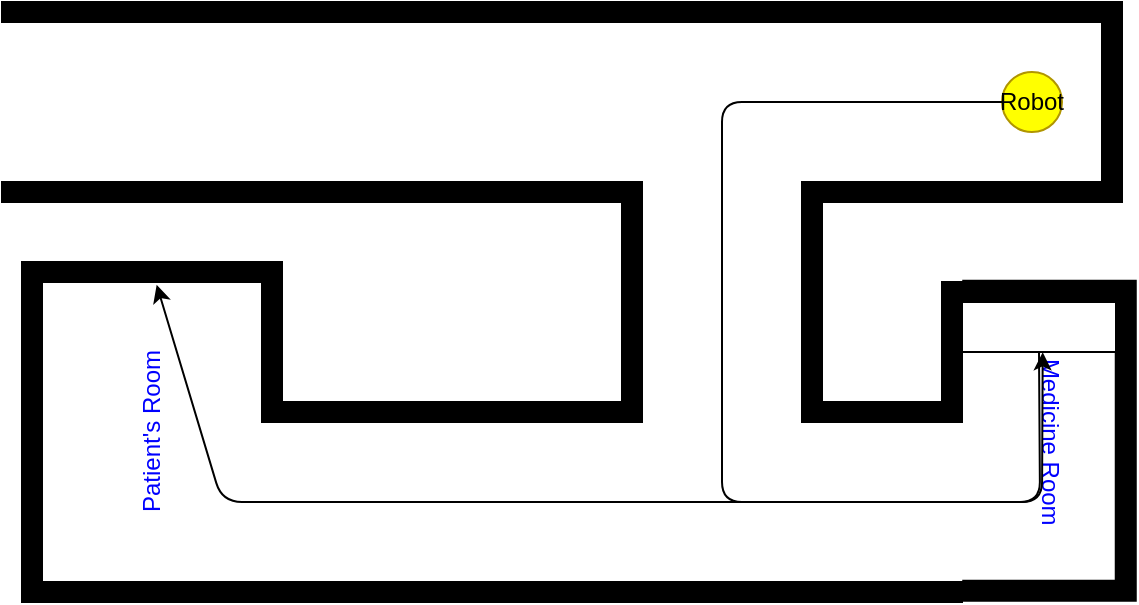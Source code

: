 <mxfile version="13.3.5" type="device"><diagram id="Yp99EcE86TbjtTeTYBdj" name="Page-1"><mxGraphModel dx="1024" dy="592" grid="1" gridSize="10" guides="1" tooltips="1" connect="1" arrows="1" fold="1" page="1" pageScale="1" pageWidth="583" pageHeight="413" math="0" shadow="0"><root><mxCell id="0"/><mxCell id="1" parent="0"/><mxCell id="XaaZAw79OCWD7nJUf5TW-1" value="" style="verticalLabelPosition=bottom;html=1;verticalAlign=top;align=center;shape=mxgraph.floorplan.wallU;fillColor=#000000;rotation=90;" parent="1" vertex="1"><mxGeometry x="435" y="5" width="100" height="150" as="geometry"/></mxCell><mxCell id="XaaZAw79OCWD7nJUf5TW-2" value="&lt;font color=&quot;#0000ff&quot;&gt;Medicine Room&lt;/font&gt;" style="verticalLabelPosition=middle;html=1;verticalAlign=middle;align=center;shape=mxgraph.floorplan.wallU;fillColor=#000000;rotation=90;labelPosition=center;" parent="1" vertex="1"><mxGeometry x="443.75" y="206.25" width="160" height="86.25" as="geometry"/></mxCell><mxCell id="XaaZAw79OCWD7nJUf5TW-3" value="&lt;font color=&quot;#0000ff&quot;&gt;Patient's Room&lt;/font&gt;" style="verticalLabelPosition=middle;html=1;verticalAlign=middle;align=center;shape=mxgraph.floorplan.wallU;fillColor=#000000;rotation=-90;labelPosition=center;horizontal=1;textDirection=rtl;" parent="1" vertex="1"><mxGeometry x="-10" y="180" width="170" height="130" as="geometry"/></mxCell><object label="&lt;font color=&quot;#000000&quot;&gt;Robot&lt;/font&gt;" type="robot" id="XaaZAw79OCWD7nJUf5TW-4"><mxCell style="ellipse;whiteSpace=wrap;html=1;aspect=fixed;strokeColor=#B09500;fontColor=#ffffff;fillColor=#FFFF00;" parent="1" vertex="1"><mxGeometry x="500" y="65" width="30" height="30" as="geometry"/></mxCell></object><mxCell id="XaaZAw79OCWD7nJUf5TW-5" value="" style="verticalLabelPosition=bottom;html=1;verticalAlign=top;align=center;shape=mxgraph.floorplan.wall;fillColor=#000000;direction=south;" parent="1" vertex="1"><mxGeometry x="400" y="120" width="10" height="120" as="geometry"/></mxCell><mxCell id="XaaZAw79OCWD7nJUf5TW-6" value="" style="verticalLabelPosition=bottom;html=1;verticalAlign=top;align=center;shape=mxgraph.floorplan.wall;fillColor=#000000;direction=west;" parent="1" vertex="1"><mxGeometry y="30" width="410" height="10" as="geometry"/></mxCell><mxCell id="XaaZAw79OCWD7nJUf5TW-7" value="" style="verticalLabelPosition=bottom;html=1;verticalAlign=top;align=center;shape=mxgraph.floorplan.wall;fillColor=#000000;direction=south;" parent="1" vertex="1"><mxGeometry x="310" y="120" width="10" height="120" as="geometry"/></mxCell><mxCell id="XaaZAw79OCWD7nJUf5TW-8" value="" style="verticalLabelPosition=bottom;html=1;verticalAlign=top;align=center;shape=mxgraph.floorplan.wall;fillColor=#000000;direction=west;" parent="1" vertex="1"><mxGeometry y="120" width="310" height="10" as="geometry"/></mxCell><mxCell id="XaaZAw79OCWD7nJUf5TW-9" value="" style="verticalLabelPosition=bottom;html=1;verticalAlign=top;align=center;shape=mxgraph.floorplan.wall;fillColor=#000000;direction=west;" parent="1" vertex="1"><mxGeometry x="140" y="230" width="170" height="10" as="geometry"/></mxCell><mxCell id="XaaZAw79OCWD7nJUf5TW-10" value="" style="verticalLabelPosition=bottom;html=1;verticalAlign=top;align=center;shape=mxgraph.floorplan.wall;fillColor=#000000;direction=south;" parent="1" vertex="1"><mxGeometry x="130" y="170" width="10" height="70" as="geometry"/></mxCell><mxCell id="XaaZAw79OCWD7nJUf5TW-11" value="" style="verticalLabelPosition=bottom;html=1;verticalAlign=top;align=center;shape=mxgraph.floorplan.wall;fillColor=#000000;direction=south;" parent="1" vertex="1"><mxGeometry x="470" y="170" width="10" height="70" as="geometry"/></mxCell><mxCell id="XaaZAw79OCWD7nJUf5TW-12" value="" style="verticalLabelPosition=bottom;html=1;verticalAlign=top;align=center;shape=mxgraph.floorplan.wall;fillColor=#000000;direction=west;" parent="1" vertex="1"><mxGeometry x="410" y="230" width="60" height="10" as="geometry"/></mxCell><mxCell id="XaaZAw79OCWD7nJUf5TW-13" value="" style="verticalLabelPosition=bottom;html=1;verticalAlign=top;align=center;shape=mxgraph.floorplan.wall;fillColor=#000000;direction=west;" parent="1" vertex="1"><mxGeometry x="140" y="320" width="340" height="10" as="geometry"/></mxCell><object label="" type="map-path" key="startToMedicine" origin="XaaZAw79OCWD7nJUf5TW-4" id="Y7Bzf0jI6VJ8z7jc9NQ7-1"><mxCell style="endArrow=classic;html=1;exitX=0;exitY=0.5;exitDx=0;exitDy=0;entryX=0.524;entryY=1.005;entryDx=0;entryDy=0;entryPerimeter=0;" parent="1" source="XaaZAw79OCWD7nJUf5TW-4" target="Y7Bzf0jI6VJ8z7jc9NQ7-2" edge="1"><mxGeometry width="50" height="50" relative="1" as="geometry"><mxPoint x="370" y="80" as="sourcePoint"/><mxPoint x="480" y="282" as="targetPoint"/><Array as="points"><mxPoint x="360" y="80"/><mxPoint x="360" y="280"/><mxPoint x="520" y="280"/></Array></mxGeometry></mxCell></object><mxCell id="Y7Bzf0jI6VJ8z7jc9NQ7-2" value="" style="rounded=0;whiteSpace=wrap;html=1;" parent="1" vertex="1"><mxGeometry x="480" y="180" width="77" height="25" as="geometry"/></mxCell><object label="" type="map-path" key="medicineToPatient" origin="XaaZAw79OCWD7nJUf5TW-4" id="Y7Bzf0jI6VJ8z7jc9NQ7-3"><mxCell style="endArrow=classic;html=1;exitX=0.5;exitY=1;exitDx=0;exitDy=0;entryX=0.933;entryY=0.518;entryDx=0;entryDy=0;entryPerimeter=0;" parent="1" source="Y7Bzf0jI6VJ8z7jc9NQ7-2" target="XaaZAw79OCWD7nJUf5TW-3" edge="1"><mxGeometry width="50" height="50" relative="1" as="geometry"><mxPoint x="330" y="330" as="sourcePoint"/><mxPoint x="160" y="280" as="targetPoint"/><Array as="points"><mxPoint x="519" y="280"/><mxPoint x="110" y="280"/></Array></mxGeometry></mxCell></object></root></mxGraphModel></diagram></mxfile>